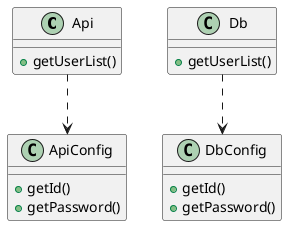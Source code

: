 @startuml 4.4

class Api {
    +getUserList()
}

class Db {
    +getUserList()
}

class ApiConfig {
    +getId()
    +getPassword()
}

class DbConfig {
    +getId()
    +getPassword()
}

Api ..> ApiConfig
Db ..> DbConfig

@enduml
